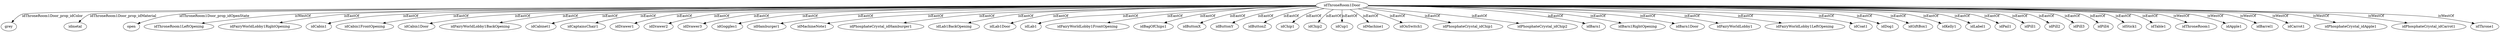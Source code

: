 strict digraph  {
idThroneRoom1Door [node_type=entity_node];
grey [node_type=property_node];
idmetal [node_type=property_node];
open [node_type=property_node];
idThroneRoom1LeftOpening [node_type=entity_node];
idFairyWorldLobby1RightOpening [node_type=entity_node];
idCabin1 [node_type=entity_node];
idCabin1FrontOpening [node_type=entity_node];
idCabin1Door [node_type=entity_node];
idFairyWorldLobby1BackOpening [node_type=entity_node];
idCabinet1 [node_type=entity_node];
idCaptainsChair1 [node_type=entity_node];
idDrawer1 [node_type=entity_node];
idDrawer2 [node_type=entity_node];
idDrawer3 [node_type=entity_node];
idGoggles1 [node_type=entity_node];
idHamburger1 [node_type=entity_node];
idMachineNote1 [node_type=entity_node];
idPhosphateCrystal_idHamburger1 [node_type=entity_node];
idLab1BackOpening [node_type=entity_node];
idLab1Door [node_type=entity_node];
idLab1 [node_type=entity_node];
idFairyWorldLobby1FrontOpening [node_type=entity_node];
idBagOfChips1 [node_type=entity_node];
idButtonX [node_type=entity_node];
idButtonY [node_type=entity_node];
idButtonZ [node_type=entity_node];
idChip1 [node_type=entity_node];
idChip2 [node_type=entity_node];
idCup1 [node_type=entity_node];
idMachine1 [node_type=entity_node];
idOnSwitch1 [node_type=entity_node];
idPhosphateCrystal_idChip1 [node_type=entity_node];
idPhosphateCrystal_idChip2 [node_type=entity_node];
idBarn1 [node_type=entity_node];
idBarn1RightOpening [node_type=entity_node];
idBarn1Door [node_type=entity_node];
idFairyWorldLobby1 [node_type=entity_node];
idFairyWorldLobby1LeftOpening [node_type=entity_node];
idCoat1 [node_type=entity_node];
idDog1 [node_type=entity_node];
idGiftBox1 [node_type=entity_node];
idKelly1 [node_type=entity_node];
idLabel1 [node_type=entity_node];
idPail1 [node_type=entity_node];
idPill1 [node_type=entity_node];
idPill2 [node_type=entity_node];
idPill3 [node_type=entity_node];
idPill4 [node_type=entity_node];
idStick1 [node_type=entity_node];
idTable1 [node_type=entity_node];
idThroneRoom1 [node_type=entity_node];
idApple1 [node_type=entity_node];
idBarrel1 [node_type=entity_node];
idCarrot1 [node_type=entity_node];
idPhosphateCrystal_idApple1 [node_type=entity_node];
idPhosphateCrystal_idCarrot1 [node_type=entity_node];
idThrone1 [node_type=entity_node];
idThroneRoom1Door -> grey  [edge_type=property, label=idThroneRoom1Door_prop_idColor];
idThroneRoom1Door -> idmetal  [edge_type=property, label=idThroneRoom1Door_prop_idMaterial];
idThroneRoom1Door -> open  [edge_type=property, label=idThroneRoom1Door_prop_idOpenState];
idThroneRoom1Door -> idThroneRoom1LeftOpening  [edge_type=relationship, label=isWestOf];
idThroneRoom1Door -> idFairyWorldLobby1RightOpening  [edge_type=relationship, label=isEastOf];
idThroneRoom1Door -> idCabin1  [edge_type=relationship, label=isEastOf];
idThroneRoom1Door -> idCabin1FrontOpening  [edge_type=relationship, label=isEastOf];
idThroneRoom1Door -> idCabin1Door  [edge_type=relationship, label=isEastOf];
idThroneRoom1Door -> idFairyWorldLobby1BackOpening  [edge_type=relationship, label=isEastOf];
idThroneRoom1Door -> idCabinet1  [edge_type=relationship, label=isEastOf];
idThroneRoom1Door -> idCaptainsChair1  [edge_type=relationship, label=isEastOf];
idThroneRoom1Door -> idDrawer1  [edge_type=relationship, label=isEastOf];
idThroneRoom1Door -> idDrawer2  [edge_type=relationship, label=isEastOf];
idThroneRoom1Door -> idDrawer3  [edge_type=relationship, label=isEastOf];
idThroneRoom1Door -> idGoggles1  [edge_type=relationship, label=isEastOf];
idThroneRoom1Door -> idHamburger1  [edge_type=relationship, label=isEastOf];
idThroneRoom1Door -> idMachineNote1  [edge_type=relationship, label=isEastOf];
idThroneRoom1Door -> idPhosphateCrystal_idHamburger1  [edge_type=relationship, label=isEastOf];
idThroneRoom1Door -> idLab1BackOpening  [edge_type=relationship, label=isEastOf];
idThroneRoom1Door -> idLab1Door  [edge_type=relationship, label=isEastOf];
idThroneRoom1Door -> idLab1  [edge_type=relationship, label=isEastOf];
idThroneRoom1Door -> idFairyWorldLobby1FrontOpening  [edge_type=relationship, label=isEastOf];
idThroneRoom1Door -> idBagOfChips1  [edge_type=relationship, label=isEastOf];
idThroneRoom1Door -> idButtonX  [edge_type=relationship, label=isEastOf];
idThroneRoom1Door -> idButtonY  [edge_type=relationship, label=isEastOf];
idThroneRoom1Door -> idButtonZ  [edge_type=relationship, label=isEastOf];
idThroneRoom1Door -> idChip1  [edge_type=relationship, label=isEastOf];
idThroneRoom1Door -> idChip2  [edge_type=relationship, label=isEastOf];
idThroneRoom1Door -> idCup1  [edge_type=relationship, label=isEastOf];
idThroneRoom1Door -> idMachine1  [edge_type=relationship, label=isEastOf];
idThroneRoom1Door -> idOnSwitch1  [edge_type=relationship, label=isEastOf];
idThroneRoom1Door -> idPhosphateCrystal_idChip1  [edge_type=relationship, label=isEastOf];
idThroneRoom1Door -> idPhosphateCrystal_idChip2  [edge_type=relationship, label=isEastOf];
idThroneRoom1Door -> idBarn1  [edge_type=relationship, label=isEastOf];
idThroneRoom1Door -> idBarn1RightOpening  [edge_type=relationship, label=isEastOf];
idThroneRoom1Door -> idBarn1Door  [edge_type=relationship, label=isEastOf];
idThroneRoom1Door -> idFairyWorldLobby1  [edge_type=relationship, label=isEastOf];
idThroneRoom1Door -> idFairyWorldLobby1LeftOpening  [edge_type=relationship, label=isEastOf];
idThroneRoom1Door -> idCoat1  [edge_type=relationship, label=isEastOf];
idThroneRoom1Door -> idDog1  [edge_type=relationship, label=isEastOf];
idThroneRoom1Door -> idGiftBox1  [edge_type=relationship, label=isEastOf];
idThroneRoom1Door -> idKelly1  [edge_type=relationship, label=isEastOf];
idThroneRoom1Door -> idLabel1  [edge_type=relationship, label=isEastOf];
idThroneRoom1Door -> idPail1  [edge_type=relationship, label=isEastOf];
idThroneRoom1Door -> idPill1  [edge_type=relationship, label=isEastOf];
idThroneRoom1Door -> idPill2  [edge_type=relationship, label=isEastOf];
idThroneRoom1Door -> idPill3  [edge_type=relationship, label=isEastOf];
idThroneRoom1Door -> idPill4  [edge_type=relationship, label=isEastOf];
idThroneRoom1Door -> idStick1  [edge_type=relationship, label=isEastOf];
idThroneRoom1Door -> idTable1  [edge_type=relationship, label=isEastOf];
idThroneRoom1Door -> idThroneRoom1  [edge_type=relationship, label=isWestOf];
idThroneRoom1Door -> idApple1  [edge_type=relationship, label=isWestOf];
idThroneRoom1Door -> idBarrel1  [edge_type=relationship, label=isWestOf];
idThroneRoom1Door -> idCarrot1  [edge_type=relationship, label=isWestOf];
idThroneRoom1Door -> idPhosphateCrystal_idApple1  [edge_type=relationship, label=isWestOf];
idThroneRoom1Door -> idPhosphateCrystal_idCarrot1  [edge_type=relationship, label=isWestOf];
idThroneRoom1Door -> idThrone1  [edge_type=relationship, label=isWestOf];
}
